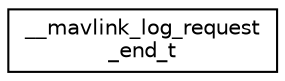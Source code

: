 digraph "Graphical Class Hierarchy"
{
 // INTERACTIVE_SVG=YES
  edge [fontname="Helvetica",fontsize="10",labelfontname="Helvetica",labelfontsize="10"];
  node [fontname="Helvetica",fontsize="10",shape=record];
  rankdir="LR";
  Node1 [label="__mavlink_log_request\l_end_t",height=0.2,width=0.4,color="black", fillcolor="white", style="filled",URL="$struct____mavlink__log__request__end__t.html"];
}
